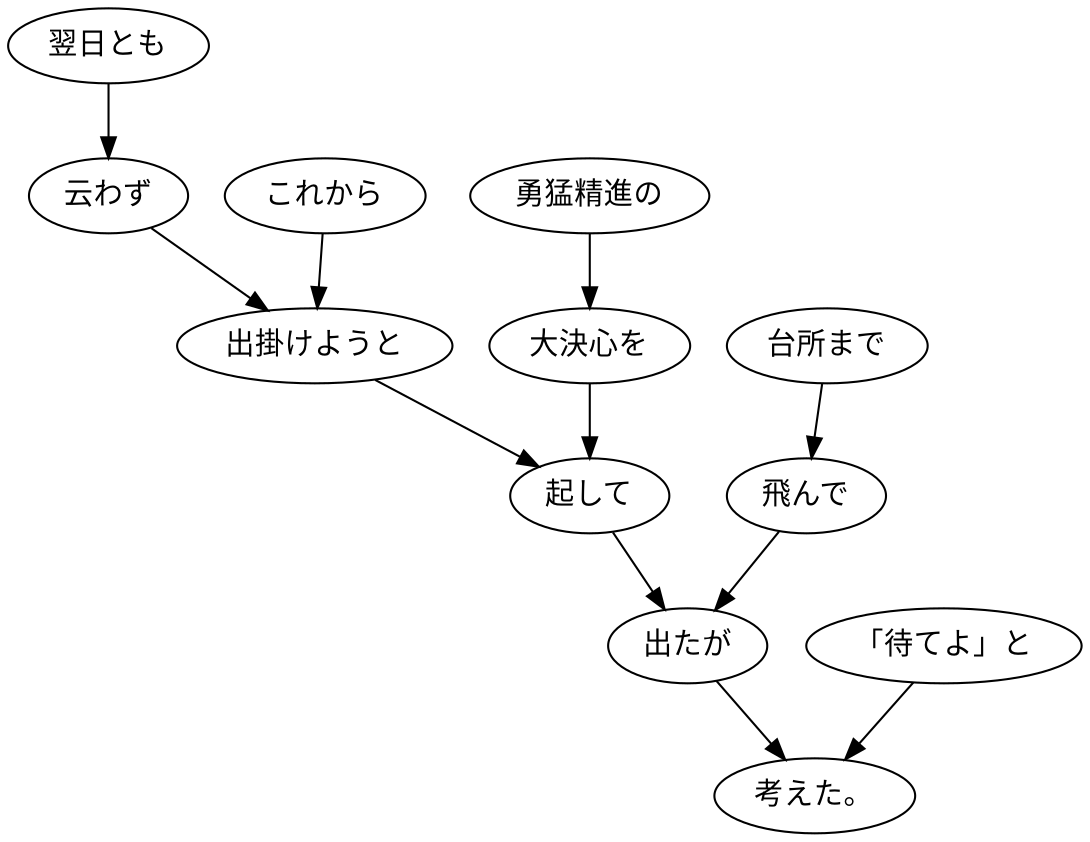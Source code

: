 digraph graph1800 {
	node0 [label="翌日とも"];
	node1 [label="云わず"];
	node2 [label="これから"];
	node3 [label="出掛けようと"];
	node4 [label="勇猛精進の"];
	node5 [label="大決心を"];
	node6 [label="起して"];
	node7 [label="台所まで"];
	node8 [label="飛んで"];
	node9 [label="出たが"];
	node10 [label="「待てよ」と"];
	node11 [label="考えた。"];
	node0 -> node1;
	node1 -> node3;
	node2 -> node3;
	node3 -> node6;
	node4 -> node5;
	node5 -> node6;
	node6 -> node9;
	node7 -> node8;
	node8 -> node9;
	node9 -> node11;
	node10 -> node11;
}
